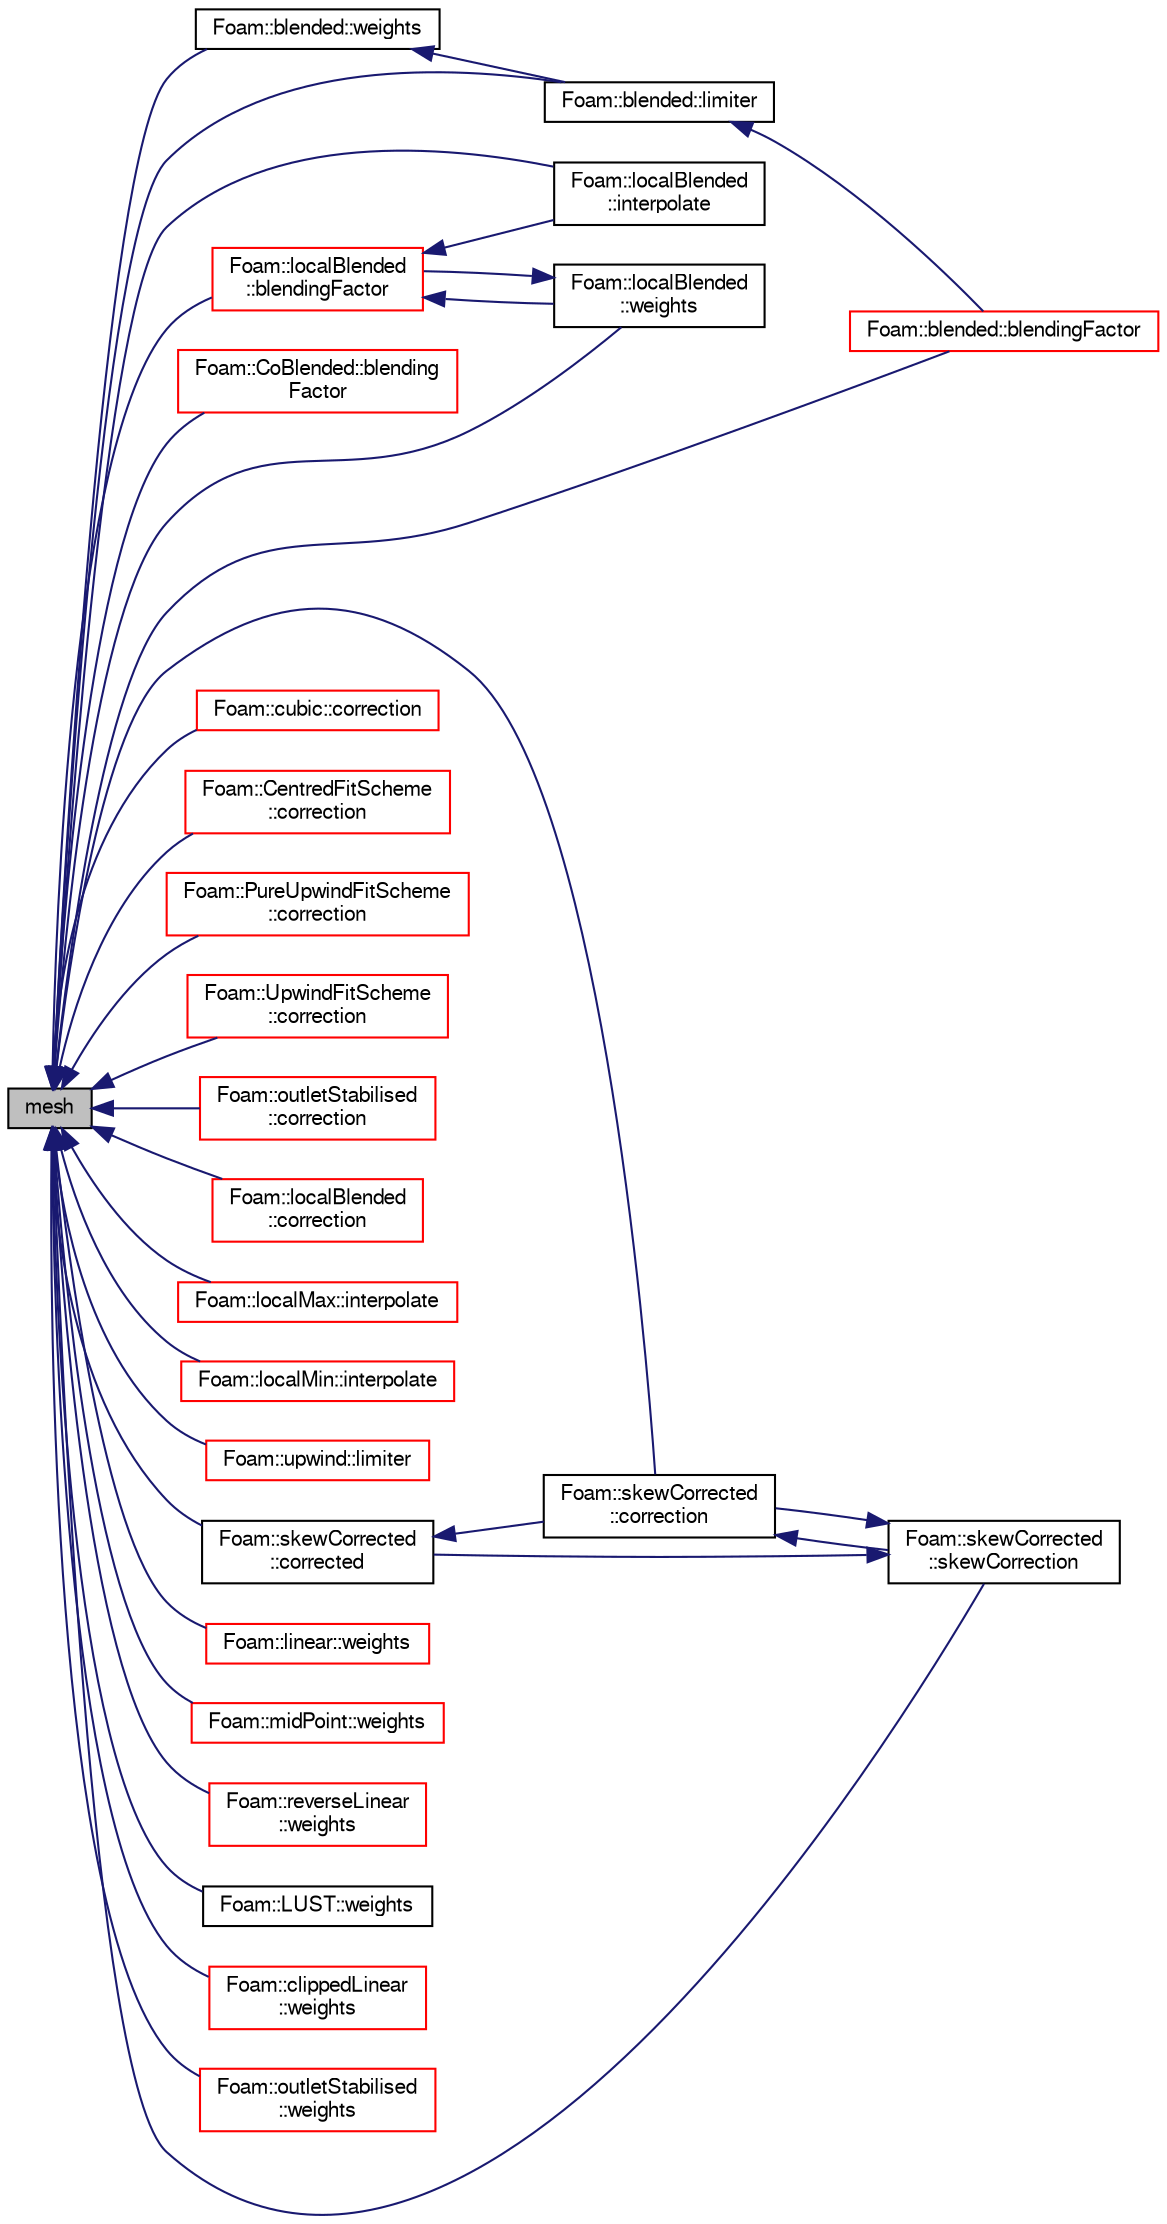 digraph "mesh"
{
  bgcolor="transparent";
  edge [fontname="FreeSans",fontsize="10",labelfontname="FreeSans",labelfontsize="10"];
  node [fontname="FreeSans",fontsize="10",shape=record];
  rankdir="LR";
  Node23 [label="mesh",height=0.2,width=0.4,color="black", fillcolor="grey75", style="filled", fontcolor="black"];
  Node23 -> Node24 [dir="back",color="midnightblue",fontsize="10",style="solid",fontname="FreeSans"];
  Node24 [label="Foam::blended::blendingFactor",height=0.2,width=0.4,color="red",URL="$a22966.html#a04e8a7d5e7e25e7b04e427a68885ab2b",tooltip="Return the face-based blending factor. "];
  Node23 -> Node26 [dir="back",color="midnightblue",fontsize="10",style="solid",fontname="FreeSans"];
  Node26 [label="Foam::localBlended\l::blendingFactor",height=0.2,width=0.4,color="red",URL="$a23202.html#a04e8a7d5e7e25e7b04e427a68885ab2b",tooltip="Return the face-based blending factor. "];
  Node26 -> Node27 [dir="back",color="midnightblue",fontsize="10",style="solid",fontname="FreeSans"];
  Node27 [label="Foam::localBlended\l::interpolate",height=0.2,width=0.4,color="black",URL="$a23202.html#a61b72a6e1c6c87abb17e1e513dc64b03",tooltip="Return the face-interpolate of the given cell field. "];
  Node26 -> Node28 [dir="back",color="midnightblue",fontsize="10",style="solid",fontname="FreeSans"];
  Node28 [label="Foam::localBlended\l::weights",height=0.2,width=0.4,color="black",URL="$a23202.html#a3850190d622c7d30ee9b7357d248d2b4",tooltip="Return the interpolation weighting factors. "];
  Node28 -> Node26 [dir="back",color="midnightblue",fontsize="10",style="solid",fontname="FreeSans"];
  Node23 -> Node30 [dir="back",color="midnightblue",fontsize="10",style="solid",fontname="FreeSans"];
  Node30 [label="Foam::CoBlended::blending\lFactor",height=0.2,width=0.4,color="red",URL="$a23154.html#a04e8a7d5e7e25e7b04e427a68885ab2b",tooltip="Return the face-based blending factor. "];
  Node23 -> Node36 [dir="back",color="midnightblue",fontsize="10",style="solid",fontname="FreeSans"];
  Node36 [label="Foam::skewCorrected\l::corrected",height=0.2,width=0.4,color="black",URL="$a23254.html#a09ea734bf81e6dc77b1347909d536fc1",tooltip="Return true if this scheme uses an explicit correction. "];
  Node36 -> Node37 [dir="back",color="midnightblue",fontsize="10",style="solid",fontname="FreeSans"];
  Node37 [label="Foam::skewCorrected\l::correction",height=0.2,width=0.4,color="black",URL="$a23254.html#acc9188c066344eea3cfd4b7f114eef3e",tooltip="Return the explicit correction to the face-interpolate. "];
  Node37 -> Node38 [dir="back",color="midnightblue",fontsize="10",style="solid",fontname="FreeSans"];
  Node38 [label="Foam::skewCorrected\l::skewCorrection",height=0.2,width=0.4,color="black",URL="$a23254.html#a647addcca923efae5277c2482632f4fc"];
  Node38 -> Node36 [dir="back",color="midnightblue",fontsize="10",style="solid",fontname="FreeSans"];
  Node38 -> Node37 [dir="back",color="midnightblue",fontsize="10",style="solid",fontname="FreeSans"];
  Node23 -> Node39 [dir="back",color="midnightblue",fontsize="10",style="solid",fontname="FreeSans"];
  Node39 [label="Foam::cubic::correction",height=0.2,width=0.4,color="red",URL="$a23158.html#acc9188c066344eea3cfd4b7f114eef3e",tooltip="Return the explicit correction to the face-interpolate. "];
  Node23 -> Node41 [dir="back",color="midnightblue",fontsize="10",style="solid",fontname="FreeSans"];
  Node41 [label="Foam::CentredFitScheme\l::correction",height=0.2,width=0.4,color="red",URL="$a23146.html#acc9188c066344eea3cfd4b7f114eef3e",tooltip="Return the explicit correction to the face-interpolate. "];
  Node23 -> Node43 [dir="back",color="midnightblue",fontsize="10",style="solid",fontname="FreeSans"];
  Node43 [label="Foam::PureUpwindFitScheme\l::correction",height=0.2,width=0.4,color="red",URL="$a23230.html#acc9188c066344eea3cfd4b7f114eef3e",tooltip="Return the explicit correction to the face-interpolate. "];
  Node23 -> Node45 [dir="back",color="midnightblue",fontsize="10",style="solid",fontname="FreeSans"];
  Node45 [label="Foam::UpwindFitScheme\l::correction",height=0.2,width=0.4,color="red",URL="$a23266.html#acc9188c066344eea3cfd4b7f114eef3e",tooltip="Return the explicit correction to the face-interpolate. "];
  Node23 -> Node47 [dir="back",color="midnightblue",fontsize="10",style="solid",fontname="FreeSans"];
  Node47 [label="Foam::outletStabilised\l::correction",height=0.2,width=0.4,color="red",URL="$a23222.html#acc9188c066344eea3cfd4b7f114eef3e",tooltip="Return the explicit correction to the face-interpolate. "];
  Node23 -> Node37 [dir="back",color="midnightblue",fontsize="10",style="solid",fontname="FreeSans"];
  Node23 -> Node49 [dir="back",color="midnightblue",fontsize="10",style="solid",fontname="FreeSans"];
  Node49 [label="Foam::localBlended\l::correction",height=0.2,width=0.4,color="red",URL="$a23202.html#acc9188c066344eea3cfd4b7f114eef3e",tooltip="Return the explicit correction to the face-interpolate. "];
  Node23 -> Node51 [dir="back",color="midnightblue",fontsize="10",style="solid",fontname="FreeSans"];
  Node51 [label="Foam::localMax::interpolate",height=0.2,width=0.4,color="red",URL="$a23206.html#afa17cc125605c695de2537e795d5d721",tooltip="Return the face-interpolate of the given cell field. "];
  Node23 -> Node54 [dir="back",color="midnightblue",fontsize="10",style="solid",fontname="FreeSans"];
  Node54 [label="Foam::localMin::interpolate",height=0.2,width=0.4,color="red",URL="$a23210.html#afa17cc125605c695de2537e795d5d721",tooltip="Return the face-interpolate of the given cell field. "];
  Node23 -> Node27 [dir="back",color="midnightblue",fontsize="10",style="solid",fontname="FreeSans"];
  Node23 -> Node57 [dir="back",color="midnightblue",fontsize="10",style="solid",fontname="FreeSans"];
  Node57 [label="Foam::upwind::limiter",height=0.2,width=0.4,color="red",URL="$a23086.html#a7e7e2f43872419f40116aa0880615355",tooltip="Return the interpolation limiter. "];
  Node23 -> Node59 [dir="back",color="midnightblue",fontsize="10",style="solid",fontname="FreeSans"];
  Node59 [label="Foam::blended::limiter",height=0.2,width=0.4,color="black",URL="$a22966.html#a7e7e2f43872419f40116aa0880615355",tooltip="Return the interpolation limiter. "];
  Node59 -> Node24 [dir="back",color="midnightblue",fontsize="10",style="solid",fontname="FreeSans"];
  Node23 -> Node38 [dir="back",color="midnightblue",fontsize="10",style="solid",fontname="FreeSans"];
  Node23 -> Node60 [dir="back",color="midnightblue",fontsize="10",style="solid",fontname="FreeSans"];
  Node60 [label="Foam::linear::weights",height=0.2,width=0.4,color="red",URL="$a23186.html#a97d44830bee9a59c32896acc622352e9",tooltip="Return the interpolation weighting factors. "];
  Node23 -> Node62 [dir="back",color="midnightblue",fontsize="10",style="solid",fontname="FreeSans"];
  Node62 [label="Foam::midPoint::weights",height=0.2,width=0.4,color="red",URL="$a23218.html#a97d44830bee9a59c32896acc622352e9",tooltip="Return the interpolation weighting factors. "];
  Node23 -> Node64 [dir="back",color="midnightblue",fontsize="10",style="solid",fontname="FreeSans"];
  Node64 [label="Foam::reverseLinear\l::weights",height=0.2,width=0.4,color="red",URL="$a23250.html#a97d44830bee9a59c32896acc622352e9",tooltip="Return the interpolation weighting factors. "];
  Node23 -> Node66 [dir="back",color="midnightblue",fontsize="10",style="solid",fontname="FreeSans"];
  Node66 [label="Foam::LUST::weights",height=0.2,width=0.4,color="black",URL="$a23214.html#a76d5c7bab67f22543bca5e2574e5f2dc",tooltip="Return the interpolation weighting factors. "];
  Node23 -> Node67 [dir="back",color="midnightblue",fontsize="10",style="solid",fontname="FreeSans"];
  Node67 [label="Foam::clippedLinear\l::weights",height=0.2,width=0.4,color="red",URL="$a23150.html#a97d44830bee9a59c32896acc622352e9",tooltip="Return the interpolation weighting factors. "];
  Node23 -> Node69 [dir="back",color="midnightblue",fontsize="10",style="solid",fontname="FreeSans"];
  Node69 [label="Foam::outletStabilised\l::weights",height=0.2,width=0.4,color="red",URL="$a23222.html#a3850190d622c7d30ee9b7357d248d2b4",tooltip="Return the interpolation weighting factors. "];
  Node23 -> Node28 [dir="back",color="midnightblue",fontsize="10",style="solid",fontname="FreeSans"];
  Node23 -> Node71 [dir="back",color="midnightblue",fontsize="10",style="solid",fontname="FreeSans"];
  Node71 [label="Foam::blended::weights",height=0.2,width=0.4,color="black",URL="$a22966.html#a423cde65a653714d4df64122652a8f0f",tooltip="Return the interpolation weighting factors. "];
  Node71 -> Node59 [dir="back",color="midnightblue",fontsize="10",style="solid",fontname="FreeSans"];
}
